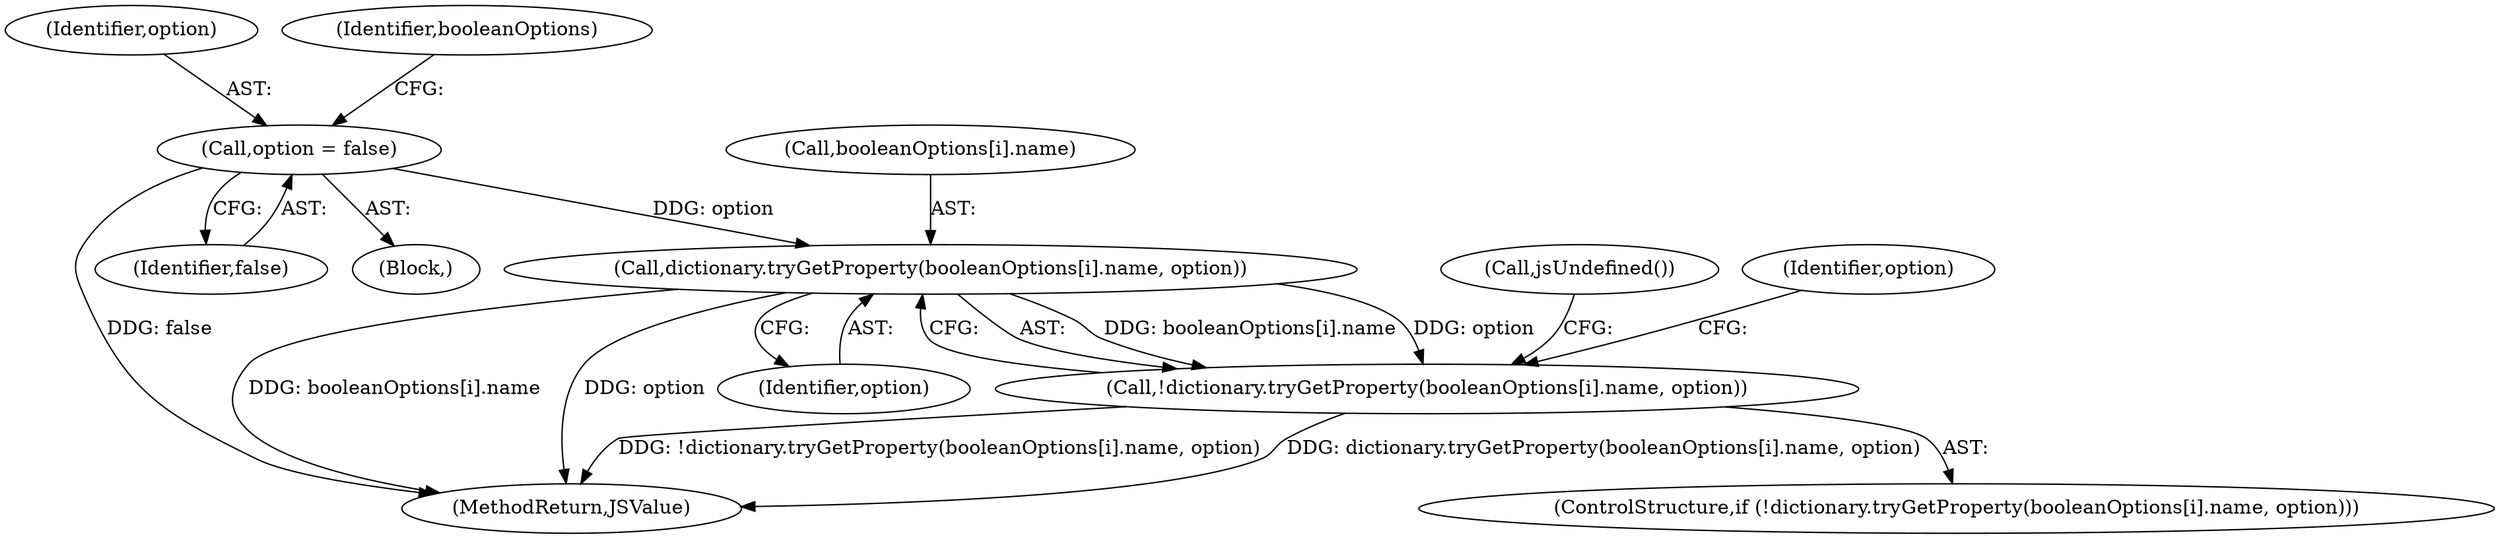 digraph "0_Chrome_b944f670bb7a8a919daac497a4ea0536c954c201_6@array" {
"1000158" [label="(Call,dictionary.tryGetProperty(booleanOptions[i].name, option))"];
"1000153" [label="(Call,option = false)"];
"1000157" [label="(Call,!dictionary.tryGetProperty(booleanOptions[i].name, option))"];
"1000154" [label="(Identifier,option)"];
"1000153" [label="(Call,option = false)"];
"1000206" [label="(MethodReturn,JSValue)"];
"1000157" [label="(Call,!dictionary.tryGetProperty(booleanOptions[i].name, option))"];
"1000155" [label="(Identifier,false)"];
"1000166" [label="(Call,jsUndefined())"];
"1000159" [label="(Call,booleanOptions[i].name)"];
"1000168" [label="(Identifier,option)"];
"1000158" [label="(Call,dictionary.tryGetProperty(booleanOptions[i].name, option))"];
"1000161" [label="(Identifier,booleanOptions)"];
"1000164" [label="(Identifier,option)"];
"1000151" [label="(Block,)"];
"1000156" [label="(ControlStructure,if (!dictionary.tryGetProperty(booleanOptions[i].name, option)))"];
"1000158" -> "1000157"  [label="AST: "];
"1000158" -> "1000164"  [label="CFG: "];
"1000159" -> "1000158"  [label="AST: "];
"1000164" -> "1000158"  [label="AST: "];
"1000157" -> "1000158"  [label="CFG: "];
"1000158" -> "1000206"  [label="DDG: booleanOptions[i].name"];
"1000158" -> "1000206"  [label="DDG: option"];
"1000158" -> "1000157"  [label="DDG: booleanOptions[i].name"];
"1000158" -> "1000157"  [label="DDG: option"];
"1000153" -> "1000158"  [label="DDG: option"];
"1000153" -> "1000151"  [label="AST: "];
"1000153" -> "1000155"  [label="CFG: "];
"1000154" -> "1000153"  [label="AST: "];
"1000155" -> "1000153"  [label="AST: "];
"1000161" -> "1000153"  [label="CFG: "];
"1000153" -> "1000206"  [label="DDG: false"];
"1000157" -> "1000156"  [label="AST: "];
"1000166" -> "1000157"  [label="CFG: "];
"1000168" -> "1000157"  [label="CFG: "];
"1000157" -> "1000206"  [label="DDG: !dictionary.tryGetProperty(booleanOptions[i].name, option)"];
"1000157" -> "1000206"  [label="DDG: dictionary.tryGetProperty(booleanOptions[i].name, option)"];
}
